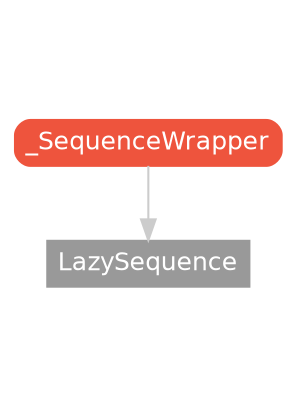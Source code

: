 strict digraph "_SequenceWrapper - Type Hierarchy - SwiftDoc.org" {
    pad="0.1,0.8"
    node [shape=box, style="filled,rounded", color="#999999", fillcolor="#999999", fontcolor=white, fontname=Helvetica, fontnames="Helvetica,sansserif", fontsize=12, margin="0.07,0.05", height="0.3"]
    edge [color="#cccccc"]
    "LazySequence" [URL="/type/LazySequence/hierarchy/", style=filled]
    "_SequenceWrapper" [URL="/protocol/_SequenceWrapper/", style="filled,rounded", fillcolor="#ee543d", color="#ee543d"]    "_SequenceWrapper" -> "LazySequence"
    subgraph Types {
        rank = max; "LazySequence";
    }
}